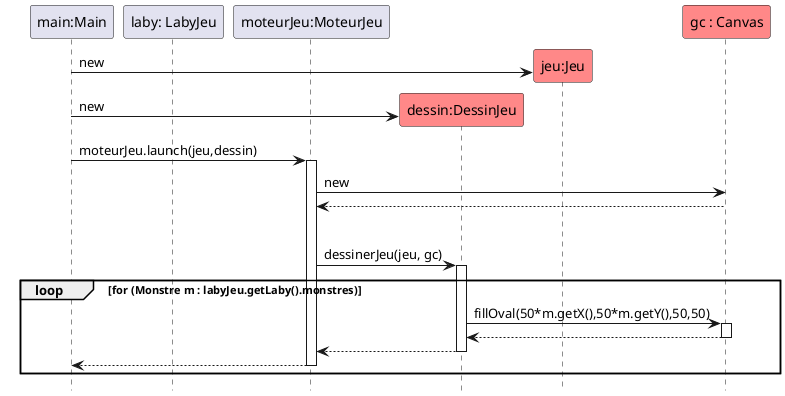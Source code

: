 @startuml
hide footbox

participant "main:Main" as main
participant "laby: LabyJeu" as l
participant "moteurJeu:MoteurJeu" as m
participant "dessin:DessinJeu" as r #FF8888
participant "jeu:Jeu" as game #FF8888
participant "gc : Canvas" as gc #FF8888
create game
main-> game : new
create r
main-> r :new
main -> m : moteurJeu.launch(jeu,dessin)
activate m
m -> gc : new
m <-- gc
loop Timer
m -> r : dessinerJeu(jeu, gc)
activate r
loop for (Monstre m : labyJeu.getLaby().monstres)
r -> gc :fillOval(50*m.getX(),50*m.getY(),50,50)
activate gc
r <-- gc
deactivate gc
m <-- r
deactivate r
main <-- m
deactivate m






end

deactivate l

@enduml